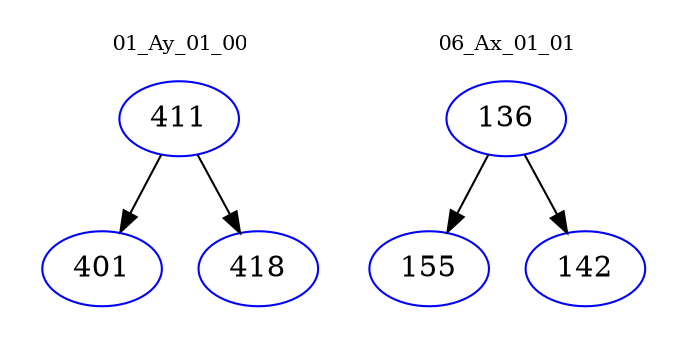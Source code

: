 digraph{
subgraph cluster_0 {
color = white
label = "01_Ay_01_00";
fontsize=10;
T0_411 [label="411", color="blue"]
T0_411 -> T0_401 [color="black"]
T0_401 [label="401", color="blue"]
T0_411 -> T0_418 [color="black"]
T0_418 [label="418", color="blue"]
}
subgraph cluster_1 {
color = white
label = "06_Ax_01_01";
fontsize=10;
T1_136 [label="136", color="blue"]
T1_136 -> T1_155 [color="black"]
T1_155 [label="155", color="blue"]
T1_136 -> T1_142 [color="black"]
T1_142 [label="142", color="blue"]
}
}
